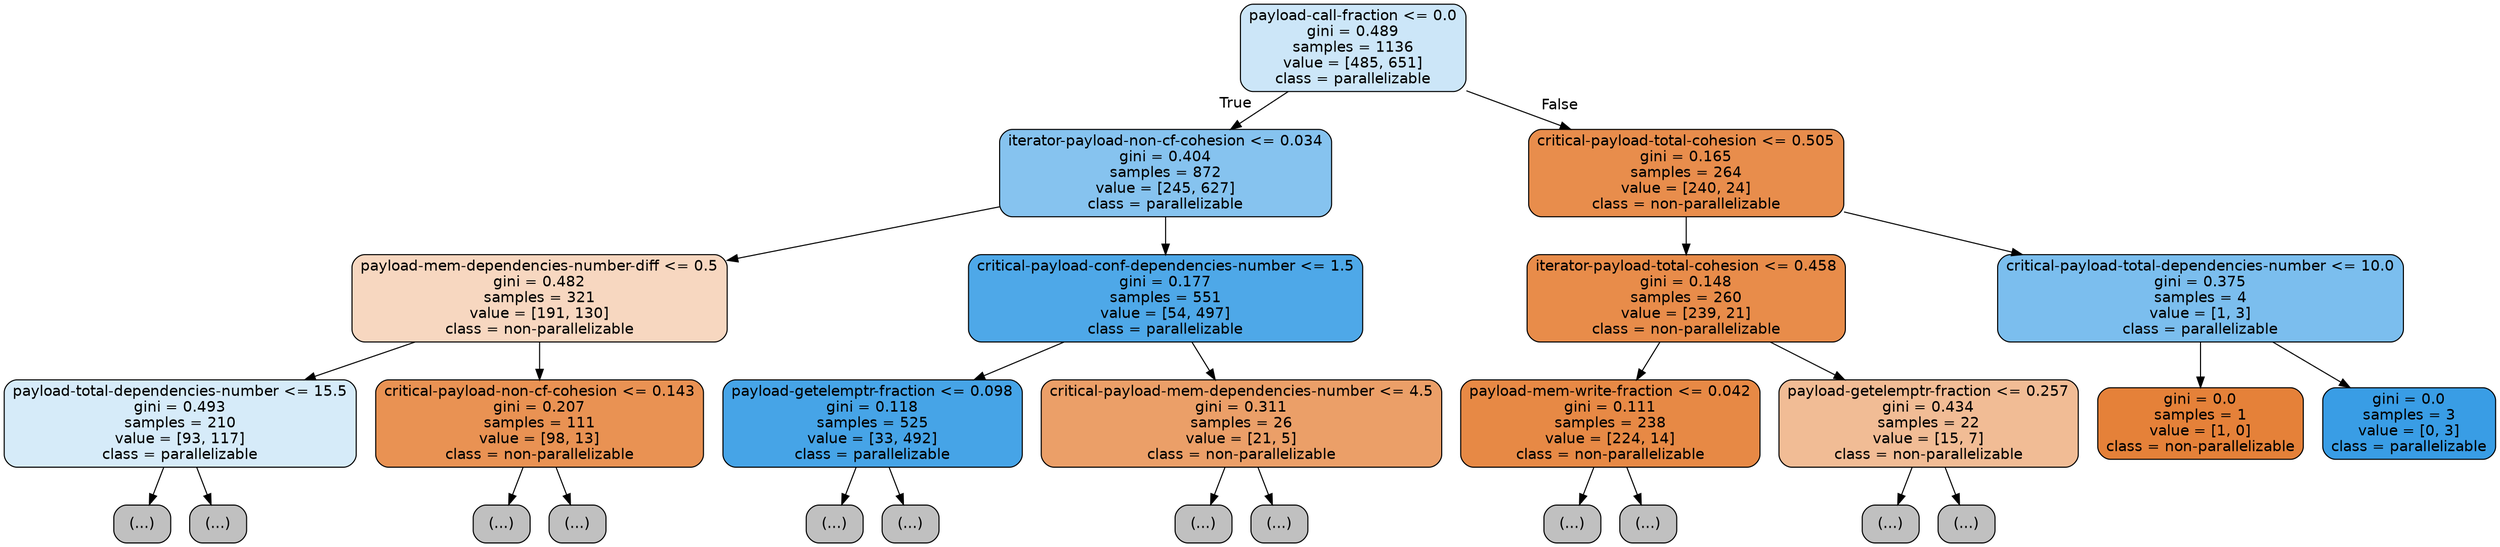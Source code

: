digraph Tree {
node [shape=box, style="filled, rounded", color="black", fontname=helvetica] ;
edge [fontname=helvetica] ;
0 [label="payload-call-fraction <= 0.0\ngini = 0.489\nsamples = 1136\nvalue = [485, 651]\nclass = parallelizable", fillcolor="#399de541"] ;
1 [label="iterator-payload-non-cf-cohesion <= 0.034\ngini = 0.404\nsamples = 872\nvalue = [245, 627]\nclass = parallelizable", fillcolor="#399de59b"] ;
0 -> 1 [labeldistance=2.5, labelangle=45, headlabel="True"] ;
2 [label="payload-mem-dependencies-number-diff <= 0.5\ngini = 0.482\nsamples = 321\nvalue = [191, 130]\nclass = non-parallelizable", fillcolor="#e5813951"] ;
1 -> 2 ;
3 [label="payload-total-dependencies-number <= 15.5\ngini = 0.493\nsamples = 210\nvalue = [93, 117]\nclass = parallelizable", fillcolor="#399de534"] ;
2 -> 3 ;
4 [label="(...)", fillcolor="#C0C0C0"] ;
3 -> 4 ;
21 [label="(...)", fillcolor="#C0C0C0"] ;
3 -> 21 ;
38 [label="critical-payload-non-cf-cohesion <= 0.143\ngini = 0.207\nsamples = 111\nvalue = [98, 13]\nclass = non-parallelizable", fillcolor="#e58139dd"] ;
2 -> 38 ;
39 [label="(...)", fillcolor="#C0C0C0"] ;
38 -> 39 ;
48 [label="(...)", fillcolor="#C0C0C0"] ;
38 -> 48 ;
57 [label="critical-payload-conf-dependencies-number <= 1.5\ngini = 0.177\nsamples = 551\nvalue = [54, 497]\nclass = parallelizable", fillcolor="#399de5e3"] ;
1 -> 57 ;
58 [label="payload-getelemptr-fraction <= 0.098\ngini = 0.118\nsamples = 525\nvalue = [33, 492]\nclass = parallelizable", fillcolor="#399de5ee"] ;
57 -> 58 ;
59 [label="(...)", fillcolor="#C0C0C0"] ;
58 -> 59 ;
60 [label="(...)", fillcolor="#C0C0C0"] ;
58 -> 60 ;
127 [label="critical-payload-mem-dependencies-number <= 4.5\ngini = 0.311\nsamples = 26\nvalue = [21, 5]\nclass = non-parallelizable", fillcolor="#e58139c2"] ;
57 -> 127 ;
128 [label="(...)", fillcolor="#C0C0C0"] ;
127 -> 128 ;
135 [label="(...)", fillcolor="#C0C0C0"] ;
127 -> 135 ;
140 [label="critical-payload-total-cohesion <= 0.505\ngini = 0.165\nsamples = 264\nvalue = [240, 24]\nclass = non-parallelizable", fillcolor="#e58139e6"] ;
0 -> 140 [labeldistance=2.5, labelangle=-45, headlabel="False"] ;
141 [label="iterator-payload-total-cohesion <= 0.458\ngini = 0.148\nsamples = 260\nvalue = [239, 21]\nclass = non-parallelizable", fillcolor="#e58139e9"] ;
140 -> 141 ;
142 [label="payload-mem-write-fraction <= 0.042\ngini = 0.111\nsamples = 238\nvalue = [224, 14]\nclass = non-parallelizable", fillcolor="#e58139ef"] ;
141 -> 142 ;
143 [label="(...)", fillcolor="#C0C0C0"] ;
142 -> 143 ;
154 [label="(...)", fillcolor="#C0C0C0"] ;
142 -> 154 ;
163 [label="payload-getelemptr-fraction <= 0.257\ngini = 0.434\nsamples = 22\nvalue = [15, 7]\nclass = non-parallelizable", fillcolor="#e5813988"] ;
141 -> 163 ;
164 [label="(...)", fillcolor="#C0C0C0"] ;
163 -> 164 ;
167 [label="(...)", fillcolor="#C0C0C0"] ;
163 -> 167 ;
170 [label="critical-payload-total-dependencies-number <= 10.0\ngini = 0.375\nsamples = 4\nvalue = [1, 3]\nclass = parallelizable", fillcolor="#399de5aa"] ;
140 -> 170 ;
171 [label="gini = 0.0\nsamples = 1\nvalue = [1, 0]\nclass = non-parallelizable", fillcolor="#e58139ff"] ;
170 -> 171 ;
172 [label="gini = 0.0\nsamples = 3\nvalue = [0, 3]\nclass = parallelizable", fillcolor="#399de5ff"] ;
170 -> 172 ;
}